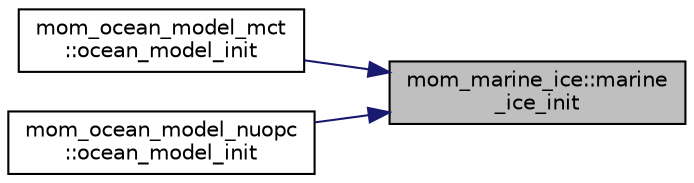 digraph "mom_marine_ice::marine_ice_init"
{
 // INTERACTIVE_SVG=YES
 // LATEX_PDF_SIZE
  edge [fontname="Helvetica",fontsize="10",labelfontname="Helvetica",labelfontsize="10"];
  node [fontname="Helvetica",fontsize="10",shape=record];
  rankdir="RL";
  Node1 [label="mom_marine_ice::marine\l_ice_init",height=0.2,width=0.4,color="black", fillcolor="grey75", style="filled", fontcolor="black",tooltip="Initialize control structure for MOM_marine_ice."];
  Node1 -> Node2 [dir="back",color="midnightblue",fontsize="10",style="solid",fontname="Helvetica"];
  Node2 [label="mom_ocean_model_mct\l::ocean_model_init",height=0.2,width=0.4,color="black", fillcolor="white", style="filled",URL="$namespacemom__ocean__model__mct.html#ab85c4a8f30fcf7782a514a3fc66165a2",tooltip="ocean_model_init initializes the ocean model, including registering fields for restarts and reading r..."];
  Node1 -> Node3 [dir="back",color="midnightblue",fontsize="10",style="solid",fontname="Helvetica"];
  Node3 [label="mom_ocean_model_nuopc\l::ocean_model_init",height=0.2,width=0.4,color="black", fillcolor="white", style="filled",URL="$namespacemom__ocean__model__nuopc.html#a7682efcc4c80e04e7e3d1f3ca9b123f7",tooltip="ocean_model_init initializes the ocean model, including registering fields for restarts and reading r..."];
}
